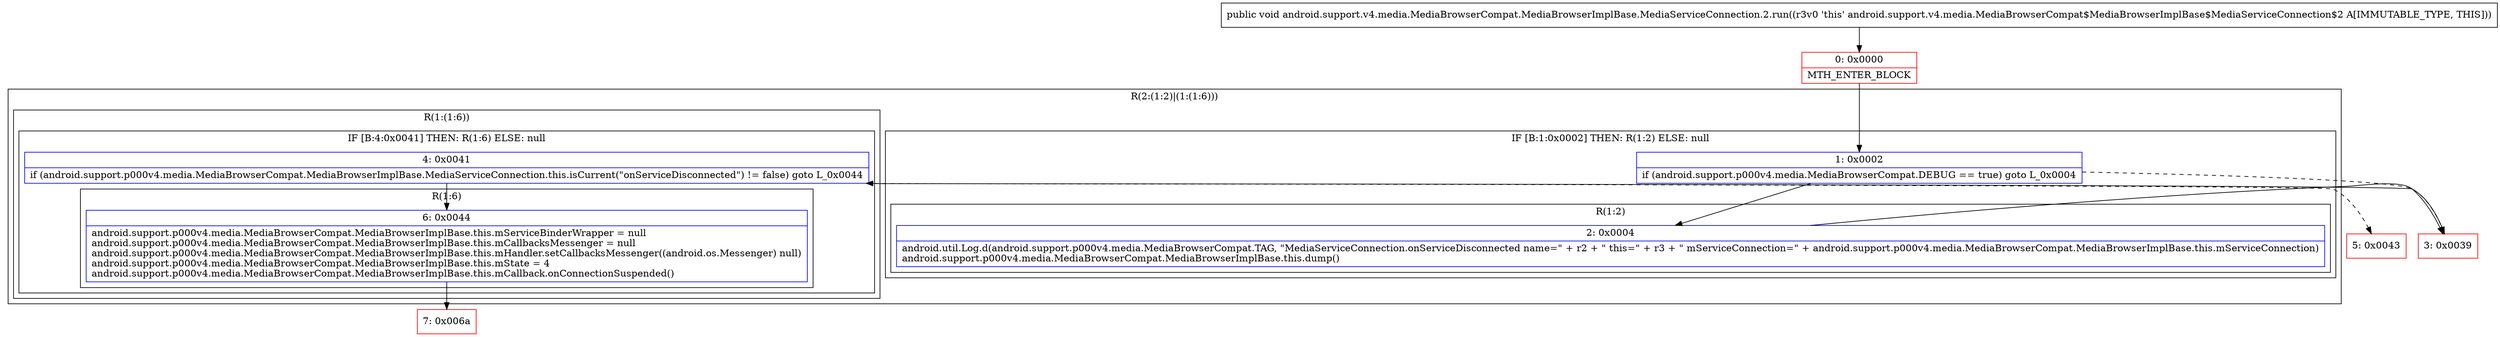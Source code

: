 digraph "CFG forandroid.support.v4.media.MediaBrowserCompat.MediaBrowserImplBase.MediaServiceConnection.2.run()V" {
subgraph cluster_Region_932081027 {
label = "R(2:(1:2)|(1:(1:6)))";
node [shape=record,color=blue];
subgraph cluster_IfRegion_2094539168 {
label = "IF [B:1:0x0002] THEN: R(1:2) ELSE: null";
node [shape=record,color=blue];
Node_1 [shape=record,label="{1\:\ 0x0002|if (android.support.p000v4.media.MediaBrowserCompat.DEBUG == true) goto L_0x0004\l}"];
subgraph cluster_Region_1887944872 {
label = "R(1:2)";
node [shape=record,color=blue];
Node_2 [shape=record,label="{2\:\ 0x0004|android.util.Log.d(android.support.p000v4.media.MediaBrowserCompat.TAG, \"MediaServiceConnection.onServiceDisconnected name=\" + r2 + \" this=\" + r3 + \" mServiceConnection=\" + android.support.p000v4.media.MediaBrowserCompat.MediaBrowserImplBase.this.mServiceConnection)\landroid.support.p000v4.media.MediaBrowserCompat.MediaBrowserImplBase.this.dump()\l}"];
}
}
subgraph cluster_Region_1834423002 {
label = "R(1:(1:6))";
node [shape=record,color=blue];
subgraph cluster_IfRegion_703699078 {
label = "IF [B:4:0x0041] THEN: R(1:6) ELSE: null";
node [shape=record,color=blue];
Node_4 [shape=record,label="{4\:\ 0x0041|if (android.support.p000v4.media.MediaBrowserCompat.MediaBrowserImplBase.MediaServiceConnection.this.isCurrent(\"onServiceDisconnected\") != false) goto L_0x0044\l}"];
subgraph cluster_Region_345602361 {
label = "R(1:6)";
node [shape=record,color=blue];
Node_6 [shape=record,label="{6\:\ 0x0044|android.support.p000v4.media.MediaBrowserCompat.MediaBrowserImplBase.this.mServiceBinderWrapper = null\landroid.support.p000v4.media.MediaBrowserCompat.MediaBrowserImplBase.this.mCallbacksMessenger = null\landroid.support.p000v4.media.MediaBrowserCompat.MediaBrowserImplBase.this.mHandler.setCallbacksMessenger((android.os.Messenger) null)\landroid.support.p000v4.media.MediaBrowserCompat.MediaBrowserImplBase.this.mState = 4\landroid.support.p000v4.media.MediaBrowserCompat.MediaBrowserImplBase.this.mCallback.onConnectionSuspended()\l}"];
}
}
}
}
Node_0 [shape=record,color=red,label="{0\:\ 0x0000|MTH_ENTER_BLOCK\l}"];
Node_3 [shape=record,color=red,label="{3\:\ 0x0039}"];
Node_5 [shape=record,color=red,label="{5\:\ 0x0043}"];
Node_7 [shape=record,color=red,label="{7\:\ 0x006a}"];
MethodNode[shape=record,label="{public void android.support.v4.media.MediaBrowserCompat.MediaBrowserImplBase.MediaServiceConnection.2.run((r3v0 'this' android.support.v4.media.MediaBrowserCompat$MediaBrowserImplBase$MediaServiceConnection$2 A[IMMUTABLE_TYPE, THIS])) }"];
MethodNode -> Node_0;
Node_1 -> Node_2;
Node_1 -> Node_3[style=dashed];
Node_2 -> Node_3;
Node_4 -> Node_5[style=dashed];
Node_4 -> Node_6;
Node_6 -> Node_7;
Node_0 -> Node_1;
Node_3 -> Node_4;
}


